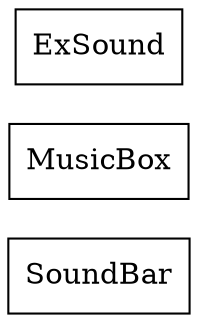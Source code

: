 strict digraph class_diagram {
  rankdir=LR;
  SoundBar[
    label="SoundBar",
    URL="SoundBar.html",
    tooltip="com.idescn.sound.SoundBar",
    shape="record"
  ];
  MusicBox[
    label="MusicBox",
    URL="MusicBox.html",
    tooltip="com.idescn.sound.MusicBox",
    shape="record"
  ];
  ExSound[
    label="ExSound",
    URL="ExSound.html",
    tooltip="com.idescn.sound.ExSound",
    shape="record"
  ];
}
